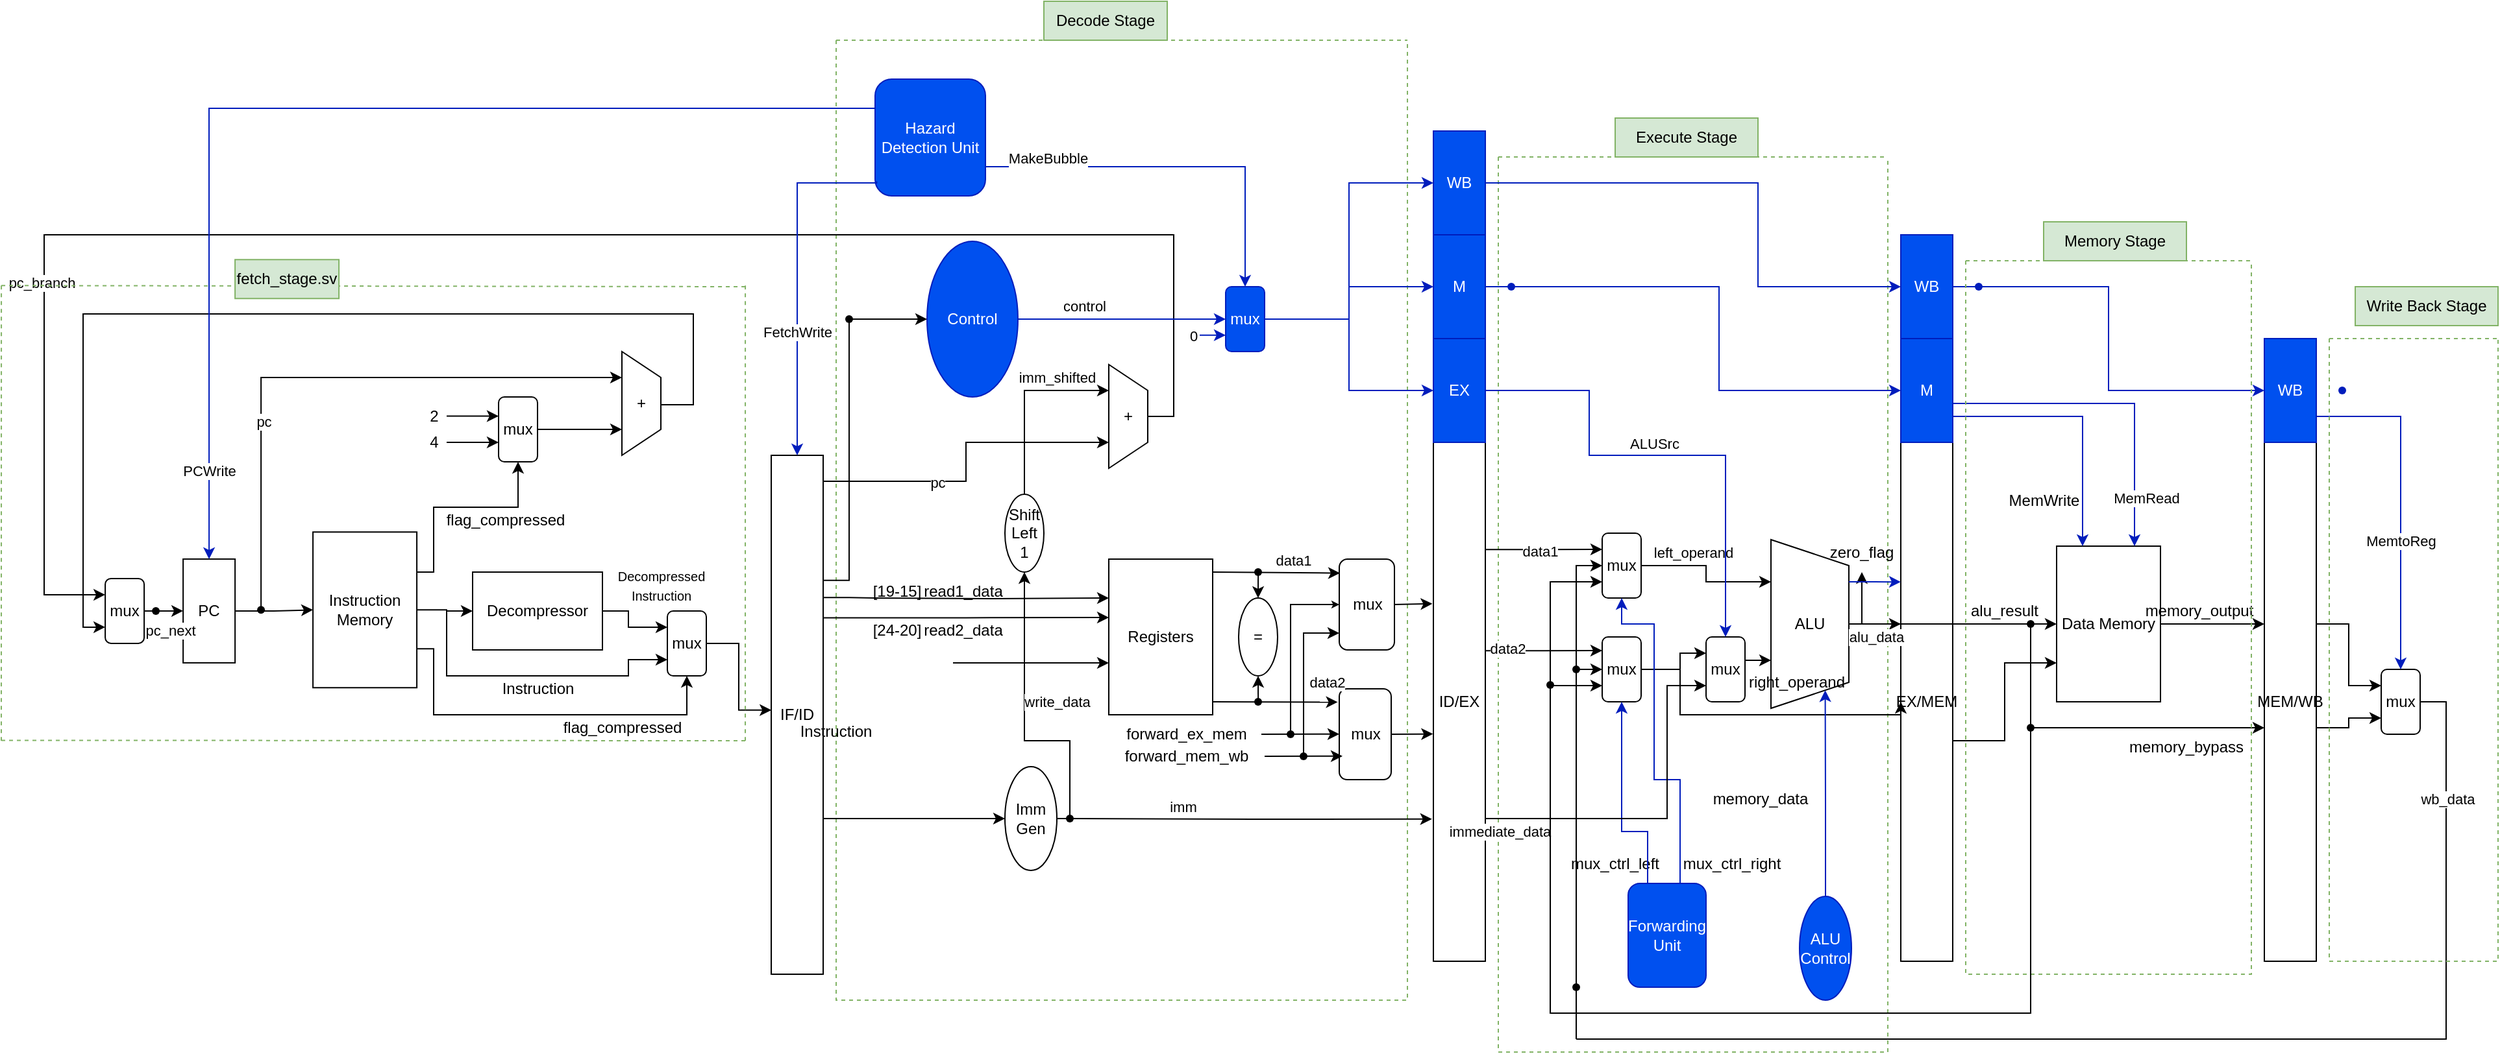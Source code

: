 <mxfile version="24.3.1" type="github">
  <diagram name="Page-1" id="IpCxHiP5fQjlRUhZVsv_">
    <mxGraphModel dx="2947" dy="678" grid="1" gridSize="10" guides="1" tooltips="1" connect="1" arrows="1" fold="1" page="1" pageScale="1" pageWidth="1700" pageHeight="1100" math="0" shadow="0">
      <root>
        <mxCell id="0" />
        <mxCell id="1" parent="0" />
        <mxCell id="2nhumJkl5wTfImcDvtph-43" value="" style="swimlane;startSize=0;dashed=1;fillColor=#d5e8d4;strokeColor=#82b366;" parent="1" vertex="1">
          <mxGeometry x="980" y="240" width="300" height="690" as="geometry" />
        </mxCell>
        <mxCell id="2nhumJkl5wTfImcDvtph-62" value="&lt;div&gt;memory_data&lt;/div&gt;" style="text;html=1;align=center;verticalAlign=middle;whiteSpace=wrap;rounded=0;" parent="2nhumJkl5wTfImcDvtph-43" vertex="1">
          <mxGeometry x="172" y="480" width="60" height="30" as="geometry" />
        </mxCell>
        <mxCell id="7AGCUOTx4ptlF9nV3zEV-152" value="Forwarding Unit&lt;br&gt;" style="rounded=1;whiteSpace=wrap;html=1;fillColor=#0050ef;fontColor=#ffffff;strokeColor=#001DBC;" parent="2nhumJkl5wTfImcDvtph-43" vertex="1">
          <mxGeometry x="100" y="560" width="60" height="80" as="geometry" />
        </mxCell>
        <mxCell id="WGRCAQS2CZB4Ie9VM8L0-38" value="ALU Control" style="ellipse;whiteSpace=wrap;html=1;fillColor=#0050ef;fontColor=#ffffff;strokeColor=#001DBC;" parent="2nhumJkl5wTfImcDvtph-43" vertex="1">
          <mxGeometry x="232" y="570" width="40" height="80" as="geometry" />
        </mxCell>
        <mxCell id="7AGCUOTx4ptlF9nV3zEV-26" value="mux&lt;br&gt;" style="rounded=1;whiteSpace=wrap;html=1;" parent="2nhumJkl5wTfImcDvtph-43" vertex="1">
          <mxGeometry x="160" y="370" width="30" height="50" as="geometry" />
        </mxCell>
        <mxCell id="2nhumJkl5wTfImcDvtph-3" value="mux_ctrl_left" style="text;html=1;align=center;verticalAlign=middle;whiteSpace=wrap;rounded=0;" parent="2nhumJkl5wTfImcDvtph-43" vertex="1">
          <mxGeometry x="60" y="530" width="60" height="30" as="geometry" />
        </mxCell>
        <mxCell id="2nhumJkl5wTfImcDvtph-4" value="mux_ctrl_right" style="text;html=1;align=center;verticalAlign=middle;whiteSpace=wrap;rounded=0;" parent="2nhumJkl5wTfImcDvtph-43" vertex="1">
          <mxGeometry x="150" y="530" width="60" height="30" as="geometry" />
        </mxCell>
        <mxCell id="KFCvP4lCxzIlAEKNkX3P-14" value="" style="shape=waypoint;sketch=0;fillStyle=solid;size=6;pointerEvents=1;points=[];fillColor=none;resizable=0;rotatable=0;perimeter=centerPerimeter;snapToPoint=1;" vertex="1" parent="2nhumJkl5wTfImcDvtph-43">
          <mxGeometry x="50" y="630" width="20" height="20" as="geometry" />
        </mxCell>
        <mxCell id="2nhumJkl5wTfImcDvtph-38" value="" style="swimlane;startSize=0;dashed=1;fillColor=#d5e8d4;strokeColor=#82b366;swimlaneLine=1;" parent="1" vertex="1">
          <mxGeometry x="470" y="150" width="440" height="740" as="geometry" />
        </mxCell>
        <mxCell id="BDfC4eA5wMOMeH6UXcKp-3" value="mux&lt;br&gt;" style="rounded=1;whiteSpace=wrap;html=1;" parent="2nhumJkl5wTfImcDvtph-38" vertex="1">
          <mxGeometry x="387.5" y="400" width="42.5" height="70" as="geometry" />
        </mxCell>
        <mxCell id="BDfC4eA5wMOMeH6UXcKp-4" value="mux&lt;br&gt;" style="rounded=1;whiteSpace=wrap;html=1;" parent="2nhumJkl5wTfImcDvtph-38" vertex="1">
          <mxGeometry x="387.5" y="500" width="40" height="70" as="geometry" />
        </mxCell>
        <mxCell id="BDfC4eA5wMOMeH6UXcKp-9" value="" style="endArrow=classic;html=1;rounded=0;entryX=0;entryY=0.5;entryDx=0;entryDy=0;" parent="2nhumJkl5wTfImcDvtph-38" edge="1">
          <mxGeometry width="50" height="50" relative="1" as="geometry">
            <mxPoint x="360" y="552" as="sourcePoint" />
            <mxPoint x="387.5" y="457" as="targetPoint" />
            <Array as="points">
              <mxPoint x="360" y="457" />
            </Array>
          </mxGeometry>
        </mxCell>
        <mxCell id="BDfC4eA5wMOMeH6UXcKp-10" value="" style="endArrow=classic;html=1;rounded=0;entryX=0;entryY=0.5;entryDx=0;entryDy=0;" parent="2nhumJkl5wTfImcDvtph-38" edge="1">
          <mxGeometry width="50" height="50" relative="1" as="geometry">
            <mxPoint x="327.5" y="534.98" as="sourcePoint" />
            <mxPoint x="387.5" y="534.88" as="targetPoint" />
          </mxGeometry>
        </mxCell>
        <mxCell id="BDfC4eA5wMOMeH6UXcKp-11" value="" style="endArrow=classic;html=1;rounded=0;entryX=0;entryY=0.5;entryDx=0;entryDy=0;" parent="2nhumJkl5wTfImcDvtph-38" edge="1">
          <mxGeometry width="50" height="50" relative="1" as="geometry">
            <mxPoint x="330" y="552" as="sourcePoint" />
            <mxPoint x="390" y="551.9" as="targetPoint" />
          </mxGeometry>
        </mxCell>
        <mxCell id="BDfC4eA5wMOMeH6UXcKp-14" value="forward_ex_mem" style="text;html=1;align=center;verticalAlign=middle;whiteSpace=wrap;rounded=0;" parent="2nhumJkl5wTfImcDvtph-38" vertex="1">
          <mxGeometry x="240" y="520" width="60" height="30" as="geometry" />
        </mxCell>
        <mxCell id="BDfC4eA5wMOMeH6UXcKp-15" value="forward_mem_wb" style="text;html=1;align=center;verticalAlign=middle;whiteSpace=wrap;rounded=0;" parent="2nhumJkl5wTfImcDvtph-38" vertex="1">
          <mxGeometry x="240" y="537" width="60" height="30" as="geometry" />
        </mxCell>
        <mxCell id="KFCvP4lCxzIlAEKNkX3P-3" value="" style="shape=waypoint;sketch=0;fillStyle=solid;size=6;pointerEvents=1;points=[];fillColor=none;resizable=0;rotatable=0;perimeter=centerPerimeter;snapToPoint=1;" vertex="1" parent="2nhumJkl5wTfImcDvtph-38">
          <mxGeometry x="350" y="542" width="20" height="20" as="geometry" />
        </mxCell>
        <mxCell id="iRF73-ydp--cM6KkQBau-15" value="[19-15]" style="text;html=1;align=center;verticalAlign=middle;whiteSpace=wrap;rounded=0;" parent="2nhumJkl5wTfImcDvtph-38" vertex="1">
          <mxGeometry x="17" y="410" width="60" height="30" as="geometry" />
        </mxCell>
        <mxCell id="iRF73-ydp--cM6KkQBau-18" value="[24-20]" style="text;html=1;align=center;verticalAlign=middle;whiteSpace=wrap;rounded=0;" parent="2nhumJkl5wTfImcDvtph-38" vertex="1">
          <mxGeometry x="17" y="440" width="60" height="30" as="geometry" />
        </mxCell>
        <mxCell id="iRF73-ydp--cM6KkQBau-14" value="read2_data" style="text;html=1;align=center;verticalAlign=middle;whiteSpace=wrap;rounded=0;" parent="2nhumJkl5wTfImcDvtph-38" vertex="1">
          <mxGeometry x="68" y="440" width="60" height="30" as="geometry" />
        </mxCell>
        <mxCell id="iRF73-ydp--cM6KkQBau-13" value="read1_data" style="text;html=1;align=center;verticalAlign=middle;whiteSpace=wrap;rounded=0;" parent="2nhumJkl5wTfImcDvtph-38" vertex="1">
          <mxGeometry x="68" y="410" width="60" height="30" as="geometry" />
        </mxCell>
        <mxCell id="7AGCUOTx4ptlF9nV3zEV-153" value="Hazard Detection Unit&lt;br&gt;" style="rounded=1;whiteSpace=wrap;html=1;fillColor=#0050ef;fontColor=#ffffff;strokeColor=#001DBC;" parent="2nhumJkl5wTfImcDvtph-38" vertex="1">
          <mxGeometry x="30" y="30" width="85" height="90" as="geometry" />
        </mxCell>
        <mxCell id="7AGCUOTx4ptlF9nV3zEV-120" value="" style="edgeStyle=orthogonalEdgeStyle;rounded=0;orthogonalLoop=1;jettySize=auto;html=1;exitX=0.997;exitY=0.274;exitDx=0;exitDy=0;entryDx=0;entryDy=0;endArrow=none;endFill=0;exitPerimeter=0;" parent="2nhumJkl5wTfImcDvtph-38" edge="1" source="7AGCUOTx4ptlF9nV3zEV-8">
          <mxGeometry relative="1" as="geometry">
            <mxPoint x="30" y="430" as="targetPoint" />
            <mxPoint x="10" y="430" as="sourcePoint" />
          </mxGeometry>
        </mxCell>
        <mxCell id="1hy8bIU-TZn22G8GkrLQ-6" style="edgeStyle=orthogonalEdgeStyle;rounded=0;orthogonalLoop=1;jettySize=auto;html=1;entryX=0;entryY=0.75;entryDx=0;entryDy=0;exitX=1;exitY=0.5;exitDx=0;exitDy=0;" parent="1" source="7AGCUOTx4ptlF9nV3zEV-2" target="1hy8bIU-TZn22G8GkrLQ-3" edge="1">
          <mxGeometry relative="1" as="geometry">
            <mxPoint x="100" y="633" as="sourcePoint" />
            <Array as="points">
              <mxPoint x="170" y="589" />
              <mxPoint x="170" y="640" />
              <mxPoint x="310" y="640" />
              <mxPoint x="310" y="628" />
            </Array>
          </mxGeometry>
        </mxCell>
        <mxCell id="7AGCUOTx4ptlF9nV3zEV-2" value="Instruction Memory" style="rounded=0;whiteSpace=wrap;html=1;" parent="1" vertex="1">
          <mxGeometry x="67.04" y="529.13" width="80" height="120" as="geometry" />
        </mxCell>
        <mxCell id="7AGCUOTx4ptlF9nV3zEV-39" style="edgeStyle=orthogonalEdgeStyle;rounded=0;orthogonalLoop=1;jettySize=auto;html=1;exitX=1;exitY=0.5;exitDx=0;exitDy=0;entryX=0;entryY=0.5;entryDx=0;entryDy=0;" parent="1" source="7AGCUOTx4ptlF9nV3zEV-3" target="7AGCUOTx4ptlF9nV3zEV-2" edge="1">
          <mxGeometry relative="1" as="geometry" />
        </mxCell>
        <mxCell id="7AGCUOTx4ptlF9nV3zEV-40" style="edgeStyle=orthogonalEdgeStyle;rounded=0;orthogonalLoop=1;jettySize=auto;html=1;exitX=1;exitY=0.5;exitDx=0;exitDy=0;entryX=0.25;entryY=1;entryDx=0;entryDy=0;" parent="1" source="7AGCUOTx4ptlF9nV3zEV-3" target="7AGCUOTx4ptlF9nV3zEV-7" edge="1">
          <mxGeometry relative="1" as="geometry">
            <Array as="points">
              <mxPoint x="27.04" y="589.13" />
              <mxPoint x="27.04" y="409.13" />
            </Array>
          </mxGeometry>
        </mxCell>
        <mxCell id="r3CQyimWaxTI8VOWc62i-3" value="pc&lt;br&gt;" style="edgeLabel;html=1;align=center;verticalAlign=middle;resizable=0;points=[];" parent="7AGCUOTx4ptlF9nV3zEV-40" vertex="1" connectable="0">
          <mxGeometry x="-0.305" y="-2" relative="1" as="geometry">
            <mxPoint as="offset" />
          </mxGeometry>
        </mxCell>
        <mxCell id="7AGCUOTx4ptlF9nV3zEV-3" value="PC&lt;br&gt;" style="rounded=0;whiteSpace=wrap;html=1;" parent="1" vertex="1">
          <mxGeometry x="-32.96" y="549.96" width="40" height="80" as="geometry" />
        </mxCell>
        <mxCell id="7AGCUOTx4ptlF9nV3zEV-38" style="edgeStyle=orthogonalEdgeStyle;rounded=0;orthogonalLoop=1;jettySize=auto;html=1;exitX=1;exitY=0.5;exitDx=0;exitDy=0;entryX=0;entryY=0.5;entryDx=0;entryDy=0;" parent="1" source="7AGCUOTx4ptlF9nV3zEV-5" target="7AGCUOTx4ptlF9nV3zEV-3" edge="1">
          <mxGeometry relative="1" as="geometry" />
        </mxCell>
        <mxCell id="r3CQyimWaxTI8VOWc62i-4" value="pc_next" style="edgeLabel;html=1;align=center;verticalAlign=middle;resizable=0;points=[];" parent="7AGCUOTx4ptlF9nV3zEV-38" vertex="1" connectable="0">
          <mxGeometry x="-0.198" y="-1" relative="1" as="geometry">
            <mxPoint x="8" y="14" as="offset" />
          </mxGeometry>
        </mxCell>
        <mxCell id="7AGCUOTx4ptlF9nV3zEV-5" value="mux&lt;br&gt;" style="rounded=1;whiteSpace=wrap;html=1;" parent="1" vertex="1">
          <mxGeometry x="-92.96" y="564.96" width="30" height="50" as="geometry" />
        </mxCell>
        <mxCell id="7AGCUOTx4ptlF9nV3zEV-48" style="edgeStyle=orthogonalEdgeStyle;rounded=0;orthogonalLoop=1;jettySize=auto;html=1;exitX=0.5;exitY=0;exitDx=0;exitDy=0;entryX=0;entryY=0.75;entryDx=0;entryDy=0;" parent="1" source="7AGCUOTx4ptlF9nV3zEV-7" target="7AGCUOTx4ptlF9nV3zEV-5" edge="1">
          <mxGeometry relative="1" as="geometry">
            <Array as="points">
              <mxPoint x="360" y="431" />
              <mxPoint x="360" y="361" />
              <mxPoint x="-110" y="361" />
              <mxPoint x="-110" y="602" />
            </Array>
            <mxPoint x="112.04" y="431.13" as="sourcePoint" />
            <mxPoint x="-117.96" y="603.63" as="targetPoint" />
          </mxGeometry>
        </mxCell>
        <mxCell id="7AGCUOTx4ptlF9nV3zEV-7" value="+&lt;br&gt;" style="shape=trapezoid;perimeter=trapezoidPerimeter;whiteSpace=wrap;html=1;fixedSize=1;direction=south;" parent="1" vertex="1">
          <mxGeometry x="305" y="390" width="30" height="80" as="geometry" />
        </mxCell>
        <mxCell id="7AGCUOTx4ptlF9nV3zEV-8" value="IF/ID&lt;br&gt;" style="rounded=0;whiteSpace=wrap;html=1;overflow=visible;" parent="1" vertex="1">
          <mxGeometry x="420" y="470" width="40" height="400" as="geometry" />
        </mxCell>
        <mxCell id="7AGCUOTx4ptlF9nV3zEV-9" value="ID/EX" style="rounded=0;whiteSpace=wrap;html=1;overflow=visible;" parent="1" vertex="1">
          <mxGeometry x="930" y="460" width="40" height="400" as="geometry" />
        </mxCell>
        <mxCell id="7AGCUOTx4ptlF9nV3zEV-10" value="EX/MEM&lt;br&gt;" style="rounded=0;whiteSpace=wrap;html=1;overflow=visible;" parent="1" vertex="1">
          <mxGeometry x="1290" y="460" width="40" height="400" as="geometry" />
        </mxCell>
        <mxCell id="7AGCUOTx4ptlF9nV3zEV-11" value="MEM/WB&lt;br&gt;" style="rounded=0;whiteSpace=wrap;html=1;overflow=visible;" parent="1" vertex="1">
          <mxGeometry x="1570" y="460" width="40" height="400" as="geometry" />
        </mxCell>
        <mxCell id="7AGCUOTx4ptlF9nV3zEV-109" style="edgeStyle=orthogonalEdgeStyle;rounded=0;orthogonalLoop=1;jettySize=auto;html=1;exitDx=0;exitDy=0;entryX=0;entryY=0.25;entryDx=0;entryDy=0;" parent="1" target="7AGCUOTx4ptlF9nV3zEV-12" edge="1">
          <mxGeometry relative="1" as="geometry">
            <mxPoint x="500" y="580" as="sourcePoint" />
          </mxGeometry>
        </mxCell>
        <mxCell id="7AGCUOTx4ptlF9nV3zEV-12" value="Registers&lt;br&gt;" style="rounded=0;whiteSpace=wrap;html=1;" parent="1" vertex="1">
          <mxGeometry x="680" y="550" width="80" height="120" as="geometry" />
        </mxCell>
        <mxCell id="7AGCUOTx4ptlF9nV3zEV-50" style="edgeStyle=orthogonalEdgeStyle;rounded=0;orthogonalLoop=1;jettySize=auto;html=1;exitX=1;exitY=0.05;exitDx=0;exitDy=0;entryX=0.75;entryY=1;entryDx=0;entryDy=0;exitPerimeter=0;" parent="1" source="7AGCUOTx4ptlF9nV3zEV-8" target="7AGCUOTx4ptlF9nV3zEV-14" edge="1">
          <mxGeometry relative="1" as="geometry">
            <mxPoint x="470" y="470.0" as="sourcePoint" />
          </mxGeometry>
        </mxCell>
        <mxCell id="iRF73-ydp--cM6KkQBau-7" value="pc" style="edgeLabel;html=1;align=center;verticalAlign=middle;resizable=0;points=[];" parent="7AGCUOTx4ptlF9nV3zEV-50" vertex="1" connectable="0">
          <mxGeometry x="-0.298" y="-1" relative="1" as="geometry">
            <mxPoint as="offset" />
          </mxGeometry>
        </mxCell>
        <mxCell id="7AGCUOTx4ptlF9nV3zEV-58" style="edgeStyle=orthogonalEdgeStyle;rounded=0;orthogonalLoop=1;jettySize=auto;html=1;exitX=0.5;exitY=0;exitDx=0;exitDy=0;entryX=0;entryY=0.25;entryDx=0;entryDy=0;" parent="1" source="7AGCUOTx4ptlF9nV3zEV-14" target="7AGCUOTx4ptlF9nV3zEV-5" edge="1">
          <mxGeometry relative="1" as="geometry">
            <Array as="points">
              <mxPoint x="730" y="440" />
              <mxPoint x="730" y="300" />
              <mxPoint x="-140" y="300" />
              <mxPoint x="-140" y="578" />
            </Array>
          </mxGeometry>
        </mxCell>
        <mxCell id="r3CQyimWaxTI8VOWc62i-2" value="pc_branch" style="edgeLabel;html=1;align=center;verticalAlign=middle;resizable=0;points=[];" parent="7AGCUOTx4ptlF9nV3zEV-58" vertex="1" connectable="0">
          <mxGeometry x="0.575" y="-2" relative="1" as="geometry">
            <mxPoint as="offset" />
          </mxGeometry>
        </mxCell>
        <mxCell id="7AGCUOTx4ptlF9nV3zEV-14" value="+&lt;br&gt;" style="shape=trapezoid;perimeter=trapezoidPerimeter;whiteSpace=wrap;html=1;fixedSize=1;direction=south;" parent="1" vertex="1">
          <mxGeometry x="680" y="400" width="30" height="80" as="geometry" />
        </mxCell>
        <mxCell id="7AGCUOTx4ptlF9nV3zEV-112" style="edgeStyle=orthogonalEdgeStyle;rounded=0;orthogonalLoop=1;jettySize=auto;html=1;exitDx=0;exitDy=0;entryX=0;entryY=0.5;entryDx=0;entryDy=0;" parent="1" target="7AGCUOTx4ptlF9nV3zEV-16" edge="1">
          <mxGeometry relative="1" as="geometry">
            <mxPoint x="460" y="750" as="sourcePoint" />
            <Array as="points">
              <mxPoint x="540" y="750" />
              <mxPoint x="540" y="750" />
            </Array>
          </mxGeometry>
        </mxCell>
        <mxCell id="7AGCUOTx4ptlF9nV3zEV-16" value="Imm Gen" style="ellipse;whiteSpace=wrap;html=1;" parent="1" vertex="1">
          <mxGeometry x="600" y="710" width="40" height="80" as="geometry" />
        </mxCell>
        <mxCell id="7AGCUOTx4ptlF9nV3zEV-51" style="edgeStyle=orthogonalEdgeStyle;rounded=0;orthogonalLoop=1;jettySize=auto;html=1;exitX=0.5;exitY=0;exitDx=0;exitDy=0;entryX=0.25;entryY=1;entryDx=0;entryDy=0;" parent="1" source="7AGCUOTx4ptlF9nV3zEV-17" target="7AGCUOTx4ptlF9nV3zEV-14" edge="1">
          <mxGeometry relative="1" as="geometry" />
        </mxCell>
        <mxCell id="iRF73-ydp--cM6KkQBau-10" value="&lt;div&gt;imm_shifted&lt;/div&gt;" style="edgeLabel;html=1;align=center;verticalAlign=middle;resizable=0;points=[];" parent="7AGCUOTx4ptlF9nV3zEV-51" vertex="1" connectable="0">
          <mxGeometry x="0.482" y="-1" relative="1" as="geometry">
            <mxPoint x="-3" y="-11" as="offset" />
          </mxGeometry>
        </mxCell>
        <mxCell id="7AGCUOTx4ptlF9nV3zEV-53" style="edgeStyle=orthogonalEdgeStyle;rounded=0;orthogonalLoop=1;jettySize=auto;html=1;exitX=0.5;exitY=1;exitDx=0;exitDy=0;entryX=0.5;entryY=1;entryDx=0;entryDy=0;" parent="1" target="7AGCUOTx4ptlF9nV3zEV-17" edge="1">
          <mxGeometry relative="1" as="geometry">
            <mxPoint x="650" y="750" as="sourcePoint" />
            <Array as="points">
              <mxPoint x="650" y="690" />
              <mxPoint x="615" y="690" />
            </Array>
          </mxGeometry>
        </mxCell>
        <mxCell id="7AGCUOTx4ptlF9nV3zEV-17" value="Shift Left 1" style="ellipse;whiteSpace=wrap;html=1;" parent="1" vertex="1">
          <mxGeometry x="600" y="500" width="30" height="60" as="geometry" />
        </mxCell>
        <mxCell id="7AGCUOTx4ptlF9nV3zEV-56" style="edgeStyle=orthogonalEdgeStyle;rounded=0;orthogonalLoop=1;jettySize=auto;html=1;exitX=0.5;exitY=0;exitDx=0;exitDy=0;entryX=0.5;entryY=0;entryDx=0;entryDy=0;" parent="1" target="7AGCUOTx4ptlF9nV3zEV-18" edge="1">
          <mxGeometry relative="1" as="geometry">
            <mxPoint x="795.068" y="560" as="sourcePoint" />
          </mxGeometry>
        </mxCell>
        <mxCell id="7AGCUOTx4ptlF9nV3zEV-57" style="edgeStyle=orthogonalEdgeStyle;rounded=0;orthogonalLoop=1;jettySize=auto;html=1;exitX=0.5;exitY=1;exitDx=0;exitDy=0;entryX=0.5;entryY=1;entryDx=0;entryDy=0;" parent="1" target="7AGCUOTx4ptlF9nV3zEV-18" edge="1">
          <mxGeometry relative="1" as="geometry">
            <mxPoint x="795.068" y="660" as="sourcePoint" />
          </mxGeometry>
        </mxCell>
        <mxCell id="7AGCUOTx4ptlF9nV3zEV-18" value="=" style="ellipse;whiteSpace=wrap;html=1;" parent="1" vertex="1">
          <mxGeometry x="780" y="580" width="30" height="60" as="geometry" />
        </mxCell>
        <mxCell id="WGRCAQS2CZB4Ie9VM8L0-8" style="edgeStyle=orthogonalEdgeStyle;rounded=0;orthogonalLoop=1;jettySize=auto;html=1;exitX=0;exitY=0.75;exitDx=0;exitDy=0;entryX=0;entryY=0.75;entryDx=0;entryDy=0;fillColor=#0050ef;strokeColor=#001DBC;" parent="1" target="7AGCUOTx4ptlF9nV3zEV-19" edge="1">
          <mxGeometry relative="1" as="geometry">
            <mxPoint x="750" y="377.364" as="sourcePoint" />
          </mxGeometry>
        </mxCell>
        <mxCell id="WGRCAQS2CZB4Ie9VM8L0-9" value="0&lt;br&gt;" style="edgeLabel;html=1;align=center;verticalAlign=middle;resizable=0;points=[];" parent="WGRCAQS2CZB4Ie9VM8L0-8" vertex="1" connectable="0">
          <mxGeometry x="-0.7" y="-1" relative="1" as="geometry">
            <mxPoint x="-8" y="-1" as="offset" />
          </mxGeometry>
        </mxCell>
        <mxCell id="WGRCAQS2CZB4Ie9VM8L0-11" style="edgeStyle=orthogonalEdgeStyle;rounded=0;orthogonalLoop=1;jettySize=auto;html=1;exitX=1;exitY=0.5;exitDx=0;exitDy=0;entryX=0;entryY=0.5;entryDx=0;entryDy=0;fillColor=#0050ef;strokeColor=#001DBC;" parent="1" source="7AGCUOTx4ptlF9nV3zEV-19" target="7AGCUOTx4ptlF9nV3zEV-32" edge="1">
          <mxGeometry relative="1" as="geometry" />
        </mxCell>
        <mxCell id="WGRCAQS2CZB4Ie9VM8L0-12" style="edgeStyle=orthogonalEdgeStyle;rounded=0;orthogonalLoop=1;jettySize=auto;html=1;exitX=1;exitY=0.5;exitDx=0;exitDy=0;entryX=0;entryY=0.5;entryDx=0;entryDy=0;fillColor=#0050ef;strokeColor=#001DBC;" parent="1" source="7AGCUOTx4ptlF9nV3zEV-19" target="7AGCUOTx4ptlF9nV3zEV-31" edge="1">
          <mxGeometry relative="1" as="geometry" />
        </mxCell>
        <mxCell id="WGRCAQS2CZB4Ie9VM8L0-13" style="edgeStyle=orthogonalEdgeStyle;rounded=0;orthogonalLoop=1;jettySize=auto;html=1;exitX=1;exitY=0.5;exitDx=0;exitDy=0;entryX=0;entryY=0.5;entryDx=0;entryDy=0;fillColor=#0050ef;strokeColor=#001DBC;" parent="1" source="7AGCUOTx4ptlF9nV3zEV-19" target="7AGCUOTx4ptlF9nV3zEV-30" edge="1">
          <mxGeometry relative="1" as="geometry" />
        </mxCell>
        <mxCell id="7AGCUOTx4ptlF9nV3zEV-19" value="mux&lt;br&gt;" style="rounded=1;whiteSpace=wrap;html=1;fillColor=#0050ef;fontColor=#ffffff;strokeColor=#001DBC;" parent="1" vertex="1">
          <mxGeometry x="770" y="340" width="30" height="50" as="geometry" />
        </mxCell>
        <mxCell id="7AGCUOTx4ptlF9nV3zEV-138" style="edgeStyle=orthogonalEdgeStyle;rounded=0;orthogonalLoop=1;jettySize=auto;html=1;exitX=0;exitY=0.25;exitDx=0;exitDy=0;entryX=0;entryY=0.25;entryDx=0;entryDy=0;" parent="1" target="7AGCUOTx4ptlF9nV3zEV-21" edge="1">
          <mxGeometry relative="1" as="geometry">
            <mxPoint x="970" y="542.594" as="sourcePoint" />
            <Array as="points">
              <mxPoint x="1015" y="543" />
            </Array>
          </mxGeometry>
        </mxCell>
        <mxCell id="sZSkLrOZnHPghDmqJCr5-6" value="data1" style="edgeLabel;html=1;align=center;verticalAlign=middle;resizable=0;points=[];" parent="7AGCUOTx4ptlF9nV3zEV-138" vertex="1" connectable="0">
          <mxGeometry x="-0.081" y="-1" relative="1" as="geometry">
            <mxPoint as="offset" />
          </mxGeometry>
        </mxCell>
        <mxCell id="7AGCUOTx4ptlF9nV3zEV-21" value="mux&lt;br&gt;" style="rounded=1;whiteSpace=wrap;html=1;" parent="1" vertex="1">
          <mxGeometry x="1060" y="530" width="30" height="50" as="geometry" />
        </mxCell>
        <mxCell id="7AGCUOTx4ptlF9nV3zEV-133" style="edgeStyle=orthogonalEdgeStyle;rounded=0;orthogonalLoop=1;jettySize=auto;html=1;exitX=1;exitY=0.5;exitDx=0;exitDy=0;entryX=0;entryY=0.25;entryDx=0;entryDy=0;" parent="1" source="7AGCUOTx4ptlF9nV3zEV-22" target="7AGCUOTx4ptlF9nV3zEV-26" edge="1">
          <mxGeometry relative="1" as="geometry">
            <Array as="points">
              <mxPoint x="1120" y="635" />
              <mxPoint x="1120" y="622" />
            </Array>
          </mxGeometry>
        </mxCell>
        <mxCell id="7AGCUOTx4ptlF9nV3zEV-139" style="edgeStyle=orthogonalEdgeStyle;rounded=0;orthogonalLoop=1;jettySize=auto;html=1;exitX=0;exitY=0.25;exitDx=0;exitDy=0;entryX=0;entryY=0.25;entryDx=0;entryDy=0;" parent="1" edge="1">
          <mxGeometry relative="1" as="geometry">
            <mxPoint x="1060" y="620.5" as="targetPoint" />
            <mxPoint x="970" y="620.594" as="sourcePoint" />
            <Array as="points">
              <mxPoint x="1015" y="620" />
              <mxPoint x="1015" y="620" />
            </Array>
          </mxGeometry>
        </mxCell>
        <mxCell id="sZSkLrOZnHPghDmqJCr5-7" value="data2" style="edgeLabel;html=1;align=center;verticalAlign=middle;resizable=0;points=[];" parent="7AGCUOTx4ptlF9nV3zEV-139" vertex="1" connectable="0">
          <mxGeometry x="-0.618" y="2" relative="1" as="geometry">
            <mxPoint as="offset" />
          </mxGeometry>
        </mxCell>
        <mxCell id="7AGCUOTx4ptlF9nV3zEV-183" style="edgeStyle=orthogonalEdgeStyle;rounded=0;orthogonalLoop=1;jettySize=auto;html=1;entryX=0;entryY=0.75;entryDx=0;entryDy=0;" parent="1" target="7AGCUOTx4ptlF9nV3zEV-22" edge="1">
          <mxGeometry relative="1" as="geometry">
            <mxPoint x="1020" y="650" as="sourcePoint" />
            <Array as="points">
              <mxPoint x="1020" y="647" />
            </Array>
          </mxGeometry>
        </mxCell>
        <mxCell id="7AGCUOTx4ptlF9nV3zEV-186" style="edgeStyle=orthogonalEdgeStyle;rounded=0;orthogonalLoop=1;jettySize=auto;html=1;exitX=0;exitY=0.5;exitDx=0;exitDy=0;entryX=0;entryY=0.5;entryDx=0;entryDy=0;" parent="1" target="7AGCUOTx4ptlF9nV3zEV-22" edge="1">
          <mxGeometry relative="1" as="geometry">
            <mxPoint x="1040" y="635" as="sourcePoint" />
          </mxGeometry>
        </mxCell>
        <mxCell id="2nhumJkl5wTfImcDvtph-59" style="edgeStyle=orthogonalEdgeStyle;rounded=0;orthogonalLoop=1;jettySize=auto;html=1;exitX=1;exitY=0.5;exitDx=0;exitDy=0;entryX=0;entryY=0.5;entryDx=0;entryDy=0;" parent="1" source="7AGCUOTx4ptlF9nV3zEV-22" target="7AGCUOTx4ptlF9nV3zEV-10" edge="1">
          <mxGeometry relative="1" as="geometry">
            <Array as="points">
              <mxPoint x="1120" y="635" />
              <mxPoint x="1120" y="670" />
              <mxPoint x="1290" y="670" />
            </Array>
          </mxGeometry>
        </mxCell>
        <mxCell id="7AGCUOTx4ptlF9nV3zEV-22" value="mux&lt;br&gt;" style="rounded=1;whiteSpace=wrap;html=1;" parent="1" vertex="1">
          <mxGeometry x="1060" y="610" width="30" height="50" as="geometry" />
        </mxCell>
        <mxCell id="7AGCUOTx4ptlF9nV3zEV-140" style="edgeStyle=orthogonalEdgeStyle;rounded=0;orthogonalLoop=1;jettySize=auto;html=1;exitX=1;exitY=0.5;exitDx=0;exitDy=0;entryX=0.25;entryY=1;entryDx=0;entryDy=0;" parent="1" source="7AGCUOTx4ptlF9nV3zEV-21" target="7AGCUOTx4ptlF9nV3zEV-23" edge="1">
          <mxGeometry relative="1" as="geometry" />
        </mxCell>
        <mxCell id="2nhumJkl5wTfImcDvtph-5" value="left_operand" style="edgeLabel;html=1;align=center;verticalAlign=middle;resizable=0;points=[];" parent="7AGCUOTx4ptlF9nV3zEV-140" vertex="1" connectable="0">
          <mxGeometry x="-0.52" y="-1" relative="1" as="geometry">
            <mxPoint x="13" y="-11" as="offset" />
          </mxGeometry>
        </mxCell>
        <mxCell id="7AGCUOTx4ptlF9nV3zEV-23" value="ALU&lt;br&gt;" style="shape=trapezoid;perimeter=trapezoidPerimeter;whiteSpace=wrap;html=1;fixedSize=1;direction=south;" parent="1" vertex="1">
          <mxGeometry x="1190" y="535" width="60" height="130" as="geometry" />
        </mxCell>
        <mxCell id="7AGCUOTx4ptlF9nV3zEV-24" value="Data Memory&lt;br&gt;" style="rounded=0;whiteSpace=wrap;html=1;" parent="1" vertex="1">
          <mxGeometry x="1410" y="540" width="80" height="120" as="geometry" />
        </mxCell>
        <mxCell id="7AGCUOTx4ptlF9nV3zEV-185" style="edgeStyle=orthogonalEdgeStyle;rounded=0;orthogonalLoop=1;jettySize=auto;html=1;entryX=0;entryY=0.5;entryDx=0;entryDy=0;" parent="1" target="7AGCUOTx4ptlF9nV3zEV-21" edge="1">
          <mxGeometry relative="1" as="geometry">
            <Array as="points">
              <mxPoint x="1040" y="555" />
            </Array>
            <mxPoint x="1040" y="920" as="sourcePoint" />
          </mxGeometry>
        </mxCell>
        <mxCell id="7AGCUOTx4ptlF9nV3zEV-25" value="mux&lt;br&gt;" style="rounded=1;whiteSpace=wrap;html=1;" parent="1" vertex="1">
          <mxGeometry x="1660" y="635" width="30" height="50" as="geometry" />
        </mxCell>
        <mxCell id="7AGCUOTx4ptlF9nV3zEV-141" style="edgeStyle=orthogonalEdgeStyle;rounded=0;orthogonalLoop=1;jettySize=auto;html=1;exitX=1;exitY=0.5;exitDx=0;exitDy=0;" parent="1" source="7AGCUOTx4ptlF9nV3zEV-26" edge="1">
          <mxGeometry relative="1" as="geometry">
            <mxPoint x="1190" y="628" as="targetPoint" />
            <Array as="points">
              <mxPoint x="1170" y="635" />
              <mxPoint x="1170" y="628" />
            </Array>
          </mxGeometry>
        </mxCell>
        <mxCell id="WGRCAQS2CZB4Ie9VM8L0-26" style="edgeStyle=orthogonalEdgeStyle;rounded=0;orthogonalLoop=1;jettySize=auto;html=1;exitX=1;exitY=0.5;exitDx=0;exitDy=0;fillColor=#0050ef;strokeColor=#001DBC;entryX=0.5;entryY=0;entryDx=0;entryDy=0;" parent="1" target="7AGCUOTx4ptlF9nV3zEV-26" edge="1" source="7AGCUOTx4ptlF9nV3zEV-30">
          <mxGeometry relative="1" as="geometry">
            <mxPoint x="1145" y="500" as="sourcePoint" />
            <Array as="points">
              <mxPoint x="1050" y="420" />
              <mxPoint x="1050" y="470" />
              <mxPoint x="1155" y="470" />
            </Array>
          </mxGeometry>
        </mxCell>
        <mxCell id="WGRCAQS2CZB4Ie9VM8L0-27" value="ALUSrc" style="edgeLabel;html=1;align=center;verticalAlign=middle;resizable=0;points=[];" parent="WGRCAQS2CZB4Ie9VM8L0-26" vertex="1" connectable="0">
          <mxGeometry x="-0.369" y="1" relative="1" as="geometry">
            <mxPoint x="49" y="2" as="offset" />
          </mxGeometry>
        </mxCell>
        <mxCell id="WGRCAQS2CZB4Ie9VM8L0-7" style="edgeStyle=orthogonalEdgeStyle;rounded=0;orthogonalLoop=1;jettySize=auto;html=1;exitX=1;exitY=0.5;exitDx=0;exitDy=0;entryX=0;entryY=0.5;entryDx=0;entryDy=0;fillColor=#0050ef;strokeColor=#001DBC;" parent="1" source="7AGCUOTx4ptlF9nV3zEV-28" target="7AGCUOTx4ptlF9nV3zEV-19" edge="1">
          <mxGeometry relative="1" as="geometry" />
        </mxCell>
        <mxCell id="iRF73-ydp--cM6KkQBau-24" value="control" style="edgeLabel;html=1;align=center;verticalAlign=middle;resizable=0;points=[];" parent="WGRCAQS2CZB4Ie9VM8L0-7" vertex="1" connectable="0">
          <mxGeometry x="-0.418" relative="1" as="geometry">
            <mxPoint x="4" y="-10" as="offset" />
          </mxGeometry>
        </mxCell>
        <mxCell id="7AGCUOTx4ptlF9nV3zEV-28" value="Control&lt;br&gt;" style="ellipse;whiteSpace=wrap;html=1;fillColor=#0050ef;fontColor=#ffffff;strokeColor=#001DBC;" parent="1" vertex="1">
          <mxGeometry x="540" y="305" width="70" height="120" as="geometry" />
        </mxCell>
        <mxCell id="7AGCUOTx4ptlF9nV3zEV-30" value="EX" style="rounded=0;whiteSpace=wrap;html=1;fillColor=#0050ef;fontColor=#ffffff;strokeColor=#001DBC;" parent="1" vertex="1">
          <mxGeometry x="930" y="380" width="40" height="80" as="geometry" />
        </mxCell>
        <mxCell id="WGRCAQS2CZB4Ie9VM8L0-15" style="edgeStyle=orthogonalEdgeStyle;rounded=0;orthogonalLoop=1;jettySize=auto;html=1;exitX=1;exitY=0.5;exitDx=0;exitDy=0;entryX=0;entryY=0.5;entryDx=0;entryDy=0;fillColor=#0050ef;strokeColor=#001DBC;" parent="1" source="7AGCUOTx4ptlF9nV3zEV-31" target="7AGCUOTx4ptlF9nV3zEV-33" edge="1">
          <mxGeometry relative="1" as="geometry">
            <Array as="points">
              <mxPoint x="1150" y="340" />
              <mxPoint x="1150" y="420" />
            </Array>
          </mxGeometry>
        </mxCell>
        <mxCell id="7AGCUOTx4ptlF9nV3zEV-31" value="M" style="rounded=0;whiteSpace=wrap;html=1;fillColor=#0050ef;fontColor=#ffffff;strokeColor=#001DBC;" parent="1" vertex="1">
          <mxGeometry x="930" y="300" width="40" height="80" as="geometry" />
        </mxCell>
        <mxCell id="WGRCAQS2CZB4Ie9VM8L0-17" style="edgeStyle=orthogonalEdgeStyle;rounded=0;orthogonalLoop=1;jettySize=auto;html=1;exitX=1;exitY=0.5;exitDx=0;exitDy=0;entryX=0;entryY=0.5;entryDx=0;entryDy=0;fillColor=#0050ef;strokeColor=#001DBC;" parent="1" source="7AGCUOTx4ptlF9nV3zEV-32" target="7AGCUOTx4ptlF9nV3zEV-34" edge="1">
          <mxGeometry relative="1" as="geometry">
            <Array as="points">
              <mxPoint x="1180" y="260" />
              <mxPoint x="1180" y="340" />
            </Array>
          </mxGeometry>
        </mxCell>
        <mxCell id="7AGCUOTx4ptlF9nV3zEV-32" value="WB&lt;br&gt;" style="rounded=0;whiteSpace=wrap;html=1;fillColor=#0050ef;fontColor=#ffffff;strokeColor=#001DBC;" parent="1" vertex="1">
          <mxGeometry x="930" y="220" width="40" height="80" as="geometry" />
        </mxCell>
        <mxCell id="WGRCAQS2CZB4Ie9VM8L0-43" style="edgeStyle=orthogonalEdgeStyle;rounded=0;orthogonalLoop=1;jettySize=auto;html=1;exitX=1;exitY=0.75;exitDx=0;exitDy=0;fillColor=#0050ef;strokeColor=#001DBC;" parent="1" source="7AGCUOTx4ptlF9nV3zEV-33" edge="1">
          <mxGeometry relative="1" as="geometry">
            <mxPoint x="1430" y="540" as="targetPoint" />
            <Array as="points">
              <mxPoint x="1430" y="440" />
              <mxPoint x="1430" y="540" />
            </Array>
          </mxGeometry>
        </mxCell>
        <mxCell id="WGRCAQS2CZB4Ie9VM8L0-45" style="edgeStyle=orthogonalEdgeStyle;rounded=0;orthogonalLoop=1;jettySize=auto;html=1;exitX=1;exitY=0.5;exitDx=0;exitDy=0;entryX=0.75;entryY=0;entryDx=0;entryDy=0;fillColor=#0050ef;strokeColor=#001DBC;" parent="1" source="7AGCUOTx4ptlF9nV3zEV-33" target="7AGCUOTx4ptlF9nV3zEV-24" edge="1">
          <mxGeometry relative="1" as="geometry">
            <Array as="points">
              <mxPoint x="1330" y="430" />
              <mxPoint x="1470" y="430" />
            </Array>
          </mxGeometry>
        </mxCell>
        <mxCell id="WGRCAQS2CZB4Ie9VM8L0-46" value="MemRead" style="edgeLabel;html=1;align=center;verticalAlign=middle;resizable=0;points=[];" parent="WGRCAQS2CZB4Ie9VM8L0-45" vertex="1" connectable="0">
          <mxGeometry x="0.77" y="-1" relative="1" as="geometry">
            <mxPoint x="10" y="-7" as="offset" />
          </mxGeometry>
        </mxCell>
        <mxCell id="7AGCUOTx4ptlF9nV3zEV-33" value="M" style="rounded=0;whiteSpace=wrap;html=1;fillColor=#0050ef;fontColor=#ffffff;strokeColor=#001DBC;" parent="1" vertex="1">
          <mxGeometry x="1290" y="380" width="40" height="80" as="geometry" />
        </mxCell>
        <mxCell id="WGRCAQS2CZB4Ie9VM8L0-20" style="edgeStyle=orthogonalEdgeStyle;rounded=0;orthogonalLoop=1;jettySize=auto;html=1;exitX=1;exitY=0.5;exitDx=0;exitDy=0;entryX=0;entryY=0.5;entryDx=0;entryDy=0;fillColor=#0050ef;strokeColor=#001DBC;" parent="1" source="7AGCUOTx4ptlF9nV3zEV-34" target="7AGCUOTx4ptlF9nV3zEV-35" edge="1">
          <mxGeometry relative="1" as="geometry" />
        </mxCell>
        <mxCell id="7AGCUOTx4ptlF9nV3zEV-34" value="WB&lt;br&gt;" style="rounded=0;whiteSpace=wrap;html=1;fillColor=#0050ef;fontColor=#ffffff;strokeColor=#001DBC;" parent="1" vertex="1">
          <mxGeometry x="1290" y="300" width="40" height="80" as="geometry" />
        </mxCell>
        <mxCell id="WGRCAQS2CZB4Ie9VM8L0-47" style="edgeStyle=orthogonalEdgeStyle;rounded=0;orthogonalLoop=1;jettySize=auto;html=1;exitX=1;exitY=0.75;exitDx=0;exitDy=0;entryX=0.5;entryY=0;entryDx=0;entryDy=0;fillColor=#0050ef;strokeColor=#001DBC;" parent="1" source="7AGCUOTx4ptlF9nV3zEV-35" target="7AGCUOTx4ptlF9nV3zEV-25" edge="1">
          <mxGeometry relative="1" as="geometry" />
        </mxCell>
        <mxCell id="WGRCAQS2CZB4Ie9VM8L0-48" value="MemtoReg&lt;br&gt;" style="edgeLabel;html=1;align=center;verticalAlign=middle;resizable=0;points=[];" parent="WGRCAQS2CZB4Ie9VM8L0-47" vertex="1" connectable="0">
          <mxGeometry x="0.051" y="-2" relative="1" as="geometry">
            <mxPoint x="2" y="24" as="offset" />
          </mxGeometry>
        </mxCell>
        <mxCell id="7AGCUOTx4ptlF9nV3zEV-35" value="WB&lt;br&gt;" style="rounded=0;whiteSpace=wrap;html=1;fillColor=#0050ef;fontColor=#ffffff;strokeColor=#001DBC;" parent="1" vertex="1">
          <mxGeometry x="1570" y="380" width="40" height="80" as="geometry" />
        </mxCell>
        <mxCell id="7AGCUOTx4ptlF9nV3zEV-52" style="edgeStyle=orthogonalEdgeStyle;rounded=0;orthogonalLoop=1;jettySize=auto;html=1;exitDx=0;exitDy=0;anchorPointDirection=1;snapToPoint=0;entryX=-0.028;entryY=0.726;entryDx=0;entryDy=0;entryPerimeter=0;" parent="1" target="7AGCUOTx4ptlF9nV3zEV-9" edge="1">
          <mxGeometry relative="1" as="geometry">
            <mxPoint x="650" y="750" as="sourcePoint" />
            <mxPoint x="840" y="750" as="targetPoint" />
          </mxGeometry>
        </mxCell>
        <mxCell id="iRF73-ydp--cM6KkQBau-6" value="&lt;div&gt;imm&lt;/div&gt;" style="edgeLabel;html=1;align=center;verticalAlign=middle;resizable=0;points=[];" parent="7AGCUOTx4ptlF9nV3zEV-52" vertex="1" connectable="0">
          <mxGeometry x="-0.398" y="-2" relative="1" as="geometry">
            <mxPoint x="3" y="-12" as="offset" />
          </mxGeometry>
        </mxCell>
        <mxCell id="7AGCUOTx4ptlF9nV3zEV-54" value="" style="endArrow=classic;html=1;rounded=0;exitX=1;exitY=0.917;exitDx=0;exitDy=0;exitPerimeter=0;entryX=-0.03;entryY=0.146;entryDx=0;entryDy=0;entryPerimeter=0;" parent="1" source="7AGCUOTx4ptlF9nV3zEV-12" edge="1" target="BDfC4eA5wMOMeH6UXcKp-4">
          <mxGeometry width="50" height="50" relative="1" as="geometry">
            <mxPoint x="780" y="670" as="sourcePoint" />
            <mxPoint x="840" y="660" as="targetPoint" />
          </mxGeometry>
        </mxCell>
        <mxCell id="iRF73-ydp--cM6KkQBau-9" value="&lt;div&gt;data2&lt;/div&gt;" style="edgeLabel;html=1;align=center;verticalAlign=middle;resizable=0;points=[];" parent="7AGCUOTx4ptlF9nV3zEV-54" vertex="1" connectable="0">
          <mxGeometry x="0.327" y="2" relative="1" as="geometry">
            <mxPoint x="24" y="-13" as="offset" />
          </mxGeometry>
        </mxCell>
        <mxCell id="7AGCUOTx4ptlF9nV3zEV-55" value="" style="endArrow=classic;html=1;rounded=0;exitX=1;exitY=0.917;exitDx=0;exitDy=0;exitPerimeter=0;entryX=0.012;entryY=0.154;entryDx=0;entryDy=0;entryPerimeter=0;" parent="1" edge="1" target="BDfC4eA5wMOMeH6UXcKp-3">
          <mxGeometry width="50" height="50" relative="1" as="geometry">
            <mxPoint x="760" y="560" as="sourcePoint" />
            <mxPoint x="840" y="560" as="targetPoint" />
          </mxGeometry>
        </mxCell>
        <mxCell id="iRF73-ydp--cM6KkQBau-8" value="&lt;div&gt;data1&lt;/div&gt;" style="edgeLabel;html=1;align=center;verticalAlign=middle;resizable=0;points=[];" parent="7AGCUOTx4ptlF9nV3zEV-55" vertex="1" connectable="0">
          <mxGeometry x="0.341" relative="1" as="geometry">
            <mxPoint x="-4" y="-10" as="offset" />
          </mxGeometry>
        </mxCell>
        <mxCell id="7AGCUOTx4ptlF9nV3zEV-110" style="edgeStyle=orthogonalEdgeStyle;rounded=0;orthogonalLoop=1;jettySize=auto;html=1;exitX=0.988;exitY=0.313;exitDx=0;exitDy=0;entryX=0;entryY=0.25;entryDx=0;entryDy=0;exitPerimeter=0;" parent="1" edge="1" source="7AGCUOTx4ptlF9nV3zEV-8">
          <mxGeometry relative="1" as="geometry">
            <mxPoint x="680" y="595" as="targetPoint" />
            <mxPoint x="480" y="595" as="sourcePoint" />
          </mxGeometry>
        </mxCell>
        <mxCell id="7AGCUOTx4ptlF9nV3zEV-126" value="" style="edgeStyle=orthogonalEdgeStyle;rounded=0;orthogonalLoop=1;jettySize=auto;html=1;exitX=1;exitY=0.5;exitDx=0;exitDy=0;anchorPointDirection=1;snapToPoint=0;endArrow=none;endFill=0;" parent="1" source="7AGCUOTx4ptlF9nV3zEV-16" edge="1">
          <mxGeometry relative="1" as="geometry">
            <mxPoint x="640" y="750" as="sourcePoint" />
            <mxPoint x="650" y="750" as="targetPoint" />
          </mxGeometry>
        </mxCell>
        <mxCell id="7AGCUOTx4ptlF9nV3zEV-127" value="" style="shape=waypoint;sketch=0;fillStyle=solid;size=6;pointerEvents=1;points=[];fillColor=none;resizable=0;rotatable=0;perimeter=centerPerimeter;snapToPoint=1;" parent="1" vertex="1">
          <mxGeometry x="640" y="740" width="20" height="20" as="geometry" />
        </mxCell>
        <mxCell id="7AGCUOTx4ptlF9nV3zEV-128" value="" style="shape=waypoint;sketch=0;fillStyle=solid;size=6;pointerEvents=1;points=[];fillColor=none;resizable=0;rotatable=0;perimeter=centerPerimeter;snapToPoint=1;" parent="1" vertex="1">
          <mxGeometry x="17.04" y="579.13" width="20" height="20" as="geometry" />
        </mxCell>
        <mxCell id="7AGCUOTx4ptlF9nV3zEV-129" value="" style="shape=waypoint;sketch=0;fillStyle=solid;size=6;pointerEvents=1;points=[];fillColor=none;resizable=0;rotatable=0;perimeter=centerPerimeter;snapToPoint=1;" parent="1" vertex="1">
          <mxGeometry x="785" y="650" width="20" height="20" as="geometry" />
        </mxCell>
        <mxCell id="7AGCUOTx4ptlF9nV3zEV-130" value="" style="shape=waypoint;sketch=0;fillStyle=solid;size=6;pointerEvents=1;points=[];fillColor=none;resizable=0;rotatable=0;perimeter=centerPerimeter;snapToPoint=1;" parent="1" vertex="1">
          <mxGeometry x="785" y="550" width="20" height="20" as="geometry" />
        </mxCell>
        <mxCell id="7AGCUOTx4ptlF9nV3zEV-135" value="" style="edgeStyle=orthogonalEdgeStyle;rounded=0;orthogonalLoop=1;jettySize=auto;html=1;exitX=1.002;exitY=0.241;exitDx=0;exitDy=0;entryDx=0;entryDy=0;endArrow=none;endFill=0;exitPerimeter=0;" parent="1" source="7AGCUOTx4ptlF9nV3zEV-8" target="7AGCUOTx4ptlF9nV3zEV-134" edge="1">
          <mxGeometry relative="1" as="geometry">
            <mxPoint x="460" y="670" as="sourcePoint" />
            <mxPoint x="517" y="190" as="targetPoint" />
            <Array as="points">
              <mxPoint x="480" y="566" />
            </Array>
          </mxGeometry>
        </mxCell>
        <mxCell id="7AGCUOTx4ptlF9nV3zEV-136" value="" style="edgeStyle=orthogonalEdgeStyle;rounded=0;orthogonalLoop=1;jettySize=auto;html=1;" parent="1" source="7AGCUOTx4ptlF9nV3zEV-134" target="7AGCUOTx4ptlF9nV3zEV-28" edge="1">
          <mxGeometry relative="1" as="geometry" />
        </mxCell>
        <mxCell id="7AGCUOTx4ptlF9nV3zEV-134" value="" style="shape=waypoint;sketch=0;fillStyle=solid;size=6;pointerEvents=1;points=[];fillColor=none;resizable=0;rotatable=0;perimeter=centerPerimeter;snapToPoint=1;" parent="1" vertex="1">
          <mxGeometry x="470" y="355" width="20" height="20" as="geometry" />
        </mxCell>
        <mxCell id="WGRCAQS2CZB4Ie9VM8L0-18" style="edgeStyle=orthogonalEdgeStyle;rounded=0;orthogonalLoop=1;jettySize=auto;html=1;exitX=0.25;exitY=0;exitDx=0;exitDy=0;entryX=0.5;entryY=1;entryDx=0;entryDy=0;fillColor=#0050ef;strokeColor=#001DBC;" parent="1" source="7AGCUOTx4ptlF9nV3zEV-152" target="7AGCUOTx4ptlF9nV3zEV-22" edge="1">
          <mxGeometry relative="1" as="geometry">
            <Array as="points">
              <mxPoint x="1095" y="760" />
              <mxPoint x="1075" y="760" />
            </Array>
          </mxGeometry>
        </mxCell>
        <mxCell id="WGRCAQS2CZB4Ie9VM8L0-19" style="edgeStyle=orthogonalEdgeStyle;rounded=0;orthogonalLoop=1;jettySize=auto;html=1;exitX=0.75;exitY=0;exitDx=0;exitDy=0;entryX=0.5;entryY=1;entryDx=0;entryDy=0;fillColor=#0050ef;strokeColor=#001DBC;" parent="1" source="7AGCUOTx4ptlF9nV3zEV-152" target="7AGCUOTx4ptlF9nV3zEV-21" edge="1">
          <mxGeometry relative="1" as="geometry">
            <Array as="points">
              <mxPoint x="1120" y="800" />
              <mxPoint x="1120" y="720" />
              <mxPoint x="1100" y="720" />
              <mxPoint x="1100" y="600" />
              <mxPoint x="1075" y="600" />
            </Array>
          </mxGeometry>
        </mxCell>
        <mxCell id="WGRCAQS2CZB4Ie9VM8L0-1" style="edgeStyle=orthogonalEdgeStyle;rounded=0;orthogonalLoop=1;jettySize=auto;html=1;exitX=0;exitY=0.25;exitDx=0;exitDy=0;entryX=0.5;entryY=0;entryDx=0;entryDy=0;fillColor=#0050ef;strokeColor=#001DBC;" parent="1" source="7AGCUOTx4ptlF9nV3zEV-153" target="7AGCUOTx4ptlF9nV3zEV-3" edge="1">
          <mxGeometry relative="1" as="geometry" />
        </mxCell>
        <mxCell id="r3CQyimWaxTI8VOWc62i-1" value="PCWrite" style="edgeLabel;html=1;align=center;verticalAlign=middle;resizable=0;points=[];" parent="WGRCAQS2CZB4Ie9VM8L0-1" vertex="1" connectable="0">
          <mxGeometry x="0.784" y="-4" relative="1" as="geometry">
            <mxPoint x="4" y="25" as="offset" />
          </mxGeometry>
        </mxCell>
        <mxCell id="WGRCAQS2CZB4Ie9VM8L0-5" style="edgeStyle=orthogonalEdgeStyle;rounded=0;orthogonalLoop=1;jettySize=auto;html=1;exitX=0.014;exitY=0.875;exitDx=0;exitDy=0;entryX=0.5;entryY=0;entryDx=0;entryDy=0;fillColor=#0050ef;strokeColor=#001DBC;exitPerimeter=0;" parent="1" source="7AGCUOTx4ptlF9nV3zEV-153" target="7AGCUOTx4ptlF9nV3zEV-8" edge="1">
          <mxGeometry relative="1" as="geometry">
            <Array as="points">
              <mxPoint x="501" y="260" />
              <mxPoint x="440" y="260" />
            </Array>
          </mxGeometry>
        </mxCell>
        <mxCell id="2nhumJkl5wTfImcDvtph-67" value="FetchWrite" style="edgeLabel;html=1;align=center;verticalAlign=middle;resizable=0;points=[];" parent="WGRCAQS2CZB4Ie9VM8L0-5" vertex="1" connectable="0">
          <mxGeometry x="0.298" relative="1" as="geometry">
            <mxPoint as="offset" />
          </mxGeometry>
        </mxCell>
        <mxCell id="WGRCAQS2CZB4Ie9VM8L0-10" style="edgeStyle=orthogonalEdgeStyle;rounded=0;orthogonalLoop=1;jettySize=auto;html=1;exitX=1;exitY=0.75;exitDx=0;exitDy=0;entryX=0.5;entryY=0;entryDx=0;entryDy=0;fillColor=#0050ef;strokeColor=#001DBC;" parent="1" source="7AGCUOTx4ptlF9nV3zEV-153" target="7AGCUOTx4ptlF9nV3zEV-19" edge="1">
          <mxGeometry relative="1" as="geometry" />
        </mxCell>
        <mxCell id="2nhumJkl5wTfImcDvtph-68" value="MakeBubble" style="edgeLabel;html=1;align=center;verticalAlign=middle;resizable=0;points=[];" parent="WGRCAQS2CZB4Ie9VM8L0-10" vertex="1" connectable="0">
          <mxGeometry x="-0.727" y="-1" relative="1" as="geometry">
            <mxPoint x="8" y="-8" as="offset" />
          </mxGeometry>
        </mxCell>
        <mxCell id="7AGCUOTx4ptlF9nV3zEV-158" style="edgeStyle=orthogonalEdgeStyle;rounded=0;orthogonalLoop=1;jettySize=auto;html=1;exitX=1;exitY=0.35;exitDx=0;exitDy=0;entryX=0;entryY=0.5;entryDx=0;entryDy=0;exitPerimeter=0;" parent="1" source="7AGCUOTx4ptlF9nV3zEV-10" target="7AGCUOTx4ptlF9nV3zEV-24" edge="1">
          <mxGeometry relative="1" as="geometry" />
        </mxCell>
        <mxCell id="7AGCUOTx4ptlF9nV3zEV-160" style="edgeStyle=orthogonalEdgeStyle;rounded=0;orthogonalLoop=1;jettySize=auto;html=1;exitX=0.5;exitY=0;exitDx=0;exitDy=0;entryX=0;entryY=0.35;entryDx=0;entryDy=0;entryPerimeter=0;" parent="1" source="7AGCUOTx4ptlF9nV3zEV-23" target="7AGCUOTx4ptlF9nV3zEV-10" edge="1">
          <mxGeometry relative="1" as="geometry" />
        </mxCell>
        <mxCell id="89ZvUE202JPkDvs2KMA7-1" value="&lt;div&gt;alu_data&lt;/div&gt;" style="edgeLabel;html=1;align=center;verticalAlign=middle;resizable=0;points=[];" parent="7AGCUOTx4ptlF9nV3zEV-160" connectable="0" vertex="1">
          <mxGeometry x="0.02" y="2" relative="1" as="geometry">
            <mxPoint y="12" as="offset" />
          </mxGeometry>
        </mxCell>
        <mxCell id="7AGCUOTx4ptlF9nV3zEV-161" style="edgeStyle=orthogonalEdgeStyle;rounded=0;orthogonalLoop=1;jettySize=auto;html=1;exitX=1;exitY=0.575;exitDx=0;exitDy=0;entryX=0;entryY=0.75;entryDx=0;entryDy=0;exitPerimeter=0;" parent="1" source="7AGCUOTx4ptlF9nV3zEV-10" target="7AGCUOTx4ptlF9nV3zEV-24" edge="1">
          <mxGeometry relative="1" as="geometry" />
        </mxCell>
        <mxCell id="7AGCUOTx4ptlF9nV3zEV-162" style="edgeStyle=orthogonalEdgeStyle;rounded=0;orthogonalLoop=1;jettySize=auto;html=1;exitX=1;exitY=0.7;exitDx=0;exitDy=0;entryX=0;entryY=0.75;entryDx=0;entryDy=0;exitPerimeter=0;" parent="1" source="7AGCUOTx4ptlF9nV3zEV-9" target="7AGCUOTx4ptlF9nV3zEV-26" edge="1">
          <mxGeometry relative="1" as="geometry">
            <Array as="points">
              <mxPoint x="970" y="750" />
              <mxPoint x="1110" y="750" />
              <mxPoint x="1110" y="648" />
            </Array>
          </mxGeometry>
        </mxCell>
        <mxCell id="sZSkLrOZnHPghDmqJCr5-8" value="immediate_data" style="edgeLabel;html=1;align=center;verticalAlign=middle;resizable=0;points=[];" parent="7AGCUOTx4ptlF9nV3zEV-162" vertex="1" connectable="0">
          <mxGeometry x="-0.782" y="-2" relative="1" as="geometry">
            <mxPoint x="-10" y="8" as="offset" />
          </mxGeometry>
        </mxCell>
        <mxCell id="7AGCUOTx4ptlF9nV3zEV-166" style="edgeStyle=orthogonalEdgeStyle;rounded=0;orthogonalLoop=1;jettySize=auto;html=1;exitX=1;exitY=0.5;exitDx=0;exitDy=0;entryX=0;entryY=0.35;entryDx=0;entryDy=0;entryPerimeter=0;" parent="1" source="7AGCUOTx4ptlF9nV3zEV-24" target="7AGCUOTx4ptlF9nV3zEV-11" edge="1">
          <mxGeometry relative="1" as="geometry" />
        </mxCell>
        <mxCell id="7AGCUOTx4ptlF9nV3zEV-167" value="" style="endArrow=none;html=1;rounded=0;" parent="1" edge="1">
          <mxGeometry width="50" height="50" relative="1" as="geometry">
            <mxPoint x="1390" y="680" as="sourcePoint" />
            <mxPoint x="1390" y="600" as="targetPoint" />
          </mxGeometry>
        </mxCell>
        <mxCell id="7AGCUOTx4ptlF9nV3zEV-168" value="" style="endArrow=classic;html=1;rounded=0;entryX=0;entryY=0.55;entryDx=0;entryDy=0;entryPerimeter=0;" parent="1" source="7AGCUOTx4ptlF9nV3zEV-180" target="7AGCUOTx4ptlF9nV3zEV-11" edge="1">
          <mxGeometry width="50" height="50" relative="1" as="geometry">
            <mxPoint x="1390" y="680" as="sourcePoint" />
            <mxPoint x="1420" y="680" as="targetPoint" />
          </mxGeometry>
        </mxCell>
        <mxCell id="DsYDhSo6NEuyJjisCCVG-1" value="" style="edgeStyle=orthogonalEdgeStyle;rounded=0;orthogonalLoop=1;jettySize=auto;html=1;" parent="1" source="7AGCUOTx4ptlF9nV3zEV-169" target="UQYHfkJtcrYxQFcCTSDP-1" edge="1">
          <mxGeometry relative="1" as="geometry" />
        </mxCell>
        <mxCell id="7AGCUOTx4ptlF9nV3zEV-169" value="" style="shape=waypoint;sketch=0;fillStyle=solid;size=6;pointerEvents=1;points=[];fillColor=none;resizable=0;rotatable=0;perimeter=centerPerimeter;snapToPoint=1;" parent="1" vertex="1">
          <mxGeometry x="1380" y="590" width="20" height="20" as="geometry" />
        </mxCell>
        <mxCell id="7AGCUOTx4ptlF9nV3zEV-179" value="" style="endArrow=classic;html=1;rounded=0;entryX=0;entryY=0.667;entryDx=0;entryDy=0;entryPerimeter=0;" parent="1" target="7AGCUOTx4ptlF9nV3zEV-12" edge="1">
          <mxGeometry width="50" height="50" relative="1" as="geometry">
            <mxPoint x="560" y="630" as="sourcePoint" />
            <mxPoint x="670" y="630" as="targetPoint" />
          </mxGeometry>
        </mxCell>
        <mxCell id="iRF73-ydp--cM6KkQBau-11" value="write_data" style="edgeLabel;html=1;align=center;verticalAlign=middle;resizable=0;points=[];" parent="7AGCUOTx4ptlF9nV3zEV-179" vertex="1" connectable="0">
          <mxGeometry x="0.374" y="-1" relative="1" as="geometry">
            <mxPoint x="-3" y="29" as="offset" />
          </mxGeometry>
        </mxCell>
        <mxCell id="7AGCUOTx4ptlF9nV3zEV-181" value="" style="endArrow=classic;html=1;rounded=0;entryDx=0;entryDy=0;entryPerimeter=0;" parent="1" target="7AGCUOTx4ptlF9nV3zEV-180" edge="1">
          <mxGeometry width="50" height="50" relative="1" as="geometry">
            <mxPoint x="1390" y="680" as="sourcePoint" />
            <mxPoint x="1570" y="680" as="targetPoint" />
          </mxGeometry>
        </mxCell>
        <mxCell id="7AGCUOTx4ptlF9nV3zEV-180" value="" style="shape=waypoint;sketch=0;fillStyle=solid;size=6;pointerEvents=1;points=[];fillColor=none;resizable=0;rotatable=0;perimeter=centerPerimeter;snapToPoint=1;" parent="1" vertex="1">
          <mxGeometry x="1380" y="670" width="20" height="20" as="geometry" />
        </mxCell>
        <mxCell id="7AGCUOTx4ptlF9nV3zEV-184" value="" style="shape=waypoint;sketch=0;fillStyle=solid;size=6;pointerEvents=1;points=[];fillColor=none;resizable=0;rotatable=0;perimeter=centerPerimeter;snapToPoint=1;" parent="1" vertex="1">
          <mxGeometry x="1010" y="637" width="20" height="20" as="geometry" />
        </mxCell>
        <mxCell id="7AGCUOTx4ptlF9nV3zEV-187" value="" style="shape=waypoint;sketch=0;fillStyle=solid;size=6;pointerEvents=1;points=[];fillColor=none;resizable=0;rotatable=0;perimeter=centerPerimeter;snapToPoint=1;" parent="1" vertex="1">
          <mxGeometry x="1030" y="625" width="20" height="20" as="geometry" />
        </mxCell>
        <mxCell id="7AGCUOTx4ptlF9nV3zEV-188" style="edgeStyle=orthogonalEdgeStyle;rounded=0;orthogonalLoop=1;jettySize=auto;html=1;exitX=1;exitY=0.55;exitDx=0;exitDy=0;entryX=0;entryY=0.75;entryDx=0;entryDy=0;exitPerimeter=0;" parent="1" source="7AGCUOTx4ptlF9nV3zEV-11" target="7AGCUOTx4ptlF9nV3zEV-25" edge="1">
          <mxGeometry relative="1" as="geometry" />
        </mxCell>
        <mxCell id="7AGCUOTx4ptlF9nV3zEV-189" style="edgeStyle=orthogonalEdgeStyle;rounded=0;orthogonalLoop=1;jettySize=auto;html=1;exitX=1;exitY=0.35;exitDx=0;exitDy=0;entryX=0;entryY=0.25;entryDx=0;entryDy=0;exitPerimeter=0;" parent="1" source="7AGCUOTx4ptlF9nV3zEV-11" target="7AGCUOTx4ptlF9nV3zEV-25" edge="1">
          <mxGeometry relative="1" as="geometry" />
        </mxCell>
        <mxCell id="7AGCUOTx4ptlF9nV3zEV-191" value="" style="edgeStyle=orthogonalEdgeStyle;rounded=0;orthogonalLoop=1;jettySize=auto;html=1;exitX=1;exitY=0.5;exitDx=0;exitDy=0;endArrow=none;endFill=0;" parent="1" source="7AGCUOTx4ptlF9nV3zEV-25" edge="1">
          <mxGeometry relative="1" as="geometry">
            <mxPoint x="1690" y="660" as="sourcePoint" />
            <mxPoint x="1040" y="920" as="targetPoint" />
            <Array as="points">
              <mxPoint x="1710" y="660" />
              <mxPoint x="1710" y="920" />
              <mxPoint x="1040" y="920" />
            </Array>
          </mxGeometry>
        </mxCell>
        <mxCell id="sZSkLrOZnHPghDmqJCr5-5" value="wb_data" style="edgeLabel;html=1;align=center;verticalAlign=middle;resizable=0;points=[];" parent="7AGCUOTx4ptlF9nV3zEV-191" vertex="1" connectable="0">
          <mxGeometry x="-0.8" y="1" relative="1" as="geometry">
            <mxPoint as="offset" />
          </mxGeometry>
        </mxCell>
        <mxCell id="WGRCAQS2CZB4Ie9VM8L0-16" value="" style="shape=waypoint;sketch=0;fillStyle=solid;size=6;pointerEvents=1;points=[];fillColor=#0050ef;resizable=0;rotatable=0;perimeter=centerPerimeter;snapToPoint=1;fontColor=#ffffff;strokeColor=#001DBC;" parent="1" vertex="1">
          <mxGeometry x="980" y="330" width="20" height="20" as="geometry" />
        </mxCell>
        <mxCell id="WGRCAQS2CZB4Ie9VM8L0-22" value="" style="shape=waypoint;sketch=0;fillStyle=solid;size=6;pointerEvents=1;points=[];fillColor=#0050ef;resizable=0;rotatable=0;perimeter=centerPerimeter;snapToPoint=1;fontColor=#ffffff;strokeColor=#001DBC;" parent="1" vertex="1">
          <mxGeometry x="1340" y="330" width="20" height="20" as="geometry" />
        </mxCell>
        <mxCell id="WGRCAQS2CZB4Ie9VM8L0-25" value="" style="shape=waypoint;sketch=0;fillStyle=solid;size=6;pointerEvents=1;points=[];fillColor=#0050ef;resizable=0;rotatable=0;perimeter=centerPerimeter;snapToPoint=1;fontColor=#ffffff;strokeColor=#001DBC;" parent="1" vertex="1">
          <mxGeometry x="1620" y="410" width="20" height="20" as="geometry" />
        </mxCell>
        <mxCell id="WGRCAQS2CZB4Ie9VM8L0-32" style="edgeStyle=orthogonalEdgeStyle;rounded=0;orthogonalLoop=1;jettySize=auto;html=1;exitX=0.25;exitY=0;exitDx=0;exitDy=0;entryX=0;entryY=0.269;entryDx=0;entryDy=0;entryPerimeter=0;fillColor=#0050ef;strokeColor=#001DBC;" parent="1" source="7AGCUOTx4ptlF9nV3zEV-23" target="7AGCUOTx4ptlF9nV3zEV-10" edge="1">
          <mxGeometry relative="1" as="geometry" />
        </mxCell>
        <mxCell id="WGRCAQS2CZB4Ie9VM8L0-39" style="edgeStyle=orthogonalEdgeStyle;rounded=0;orthogonalLoop=1;jettySize=auto;html=1;exitX=0.5;exitY=0;exitDx=0;exitDy=0;entryX=1;entryY=0.25;entryDx=0;entryDy=0;fillColor=#0050ef;strokeColor=#001DBC;" parent="1" source="WGRCAQS2CZB4Ie9VM8L0-38" target="7AGCUOTx4ptlF9nV3zEV-23" edge="1">
          <mxGeometry relative="1" as="geometry" />
        </mxCell>
        <mxCell id="r3CQyimWaxTI8VOWc62i-11" value="" style="endArrow=none;dashed=1;html=1;rounded=0;fillColor=#d5e8d4;strokeColor=#82b366;" parent="1" edge="1">
          <mxGeometry width="50" height="50" relative="1" as="geometry">
            <mxPoint x="-172.96" y="339.13" as="sourcePoint" />
            <mxPoint x="400" y="340" as="targetPoint" />
          </mxGeometry>
        </mxCell>
        <mxCell id="r3CQyimWaxTI8VOWc62i-15" value="" style="endArrow=none;dashed=1;html=1;rounded=0;fillColor=#d5e8d4;strokeColor=#82b366;" parent="1" edge="1">
          <mxGeometry width="50" height="50" relative="1" as="geometry">
            <mxPoint x="400" y="690" as="sourcePoint" />
            <mxPoint x="-172.96" y="689.71" as="targetPoint" />
          </mxGeometry>
        </mxCell>
        <mxCell id="r3CQyimWaxTI8VOWc62i-16" value="" style="endArrow=none;dashed=1;html=1;rounded=0;fillColor=#d5e8d4;strokeColor=#82b366;" parent="1" edge="1">
          <mxGeometry width="50" height="50" relative="1" as="geometry">
            <mxPoint x="-172.96" y="339.13" as="sourcePoint" />
            <mxPoint x="-173" y="690" as="targetPoint" />
          </mxGeometry>
        </mxCell>
        <mxCell id="r3CQyimWaxTI8VOWc62i-17" value="fetch_stage.sv" style="text;html=1;strokeColor=#82b366;fillColor=#d5e8d4;align=center;verticalAlign=middle;whiteSpace=wrap;rounded=0;" parent="1" vertex="1">
          <mxGeometry x="7.04" y="319.13" width="80" height="30" as="geometry" />
        </mxCell>
        <mxCell id="r3CQyimWaxTI8VOWc62i-18" value="" style="shape=waypoint;sketch=0;fillStyle=solid;size=6;pointerEvents=1;points=[];fillColor=none;resizable=0;rotatable=0;perimeter=centerPerimeter;snapToPoint=1;" parent="1" vertex="1">
          <mxGeometry x="-63.96" y="579.96" width="20" height="20" as="geometry" />
        </mxCell>
        <mxCell id="UQYHfkJtcrYxQFcCTSDP-1" value="zero_flag" style="text;html=1;strokeColor=none;fillColor=none;align=center;verticalAlign=middle;whiteSpace=wrap;rounded=0;" parent="1" vertex="1">
          <mxGeometry x="1230" y="530" width="60" height="30" as="geometry" />
        </mxCell>
        <mxCell id="iRF73-ydp--cM6KkQBau-5" value="&lt;div&gt;Instruction&lt;/div&gt;&lt;div&gt;&lt;br&gt;&lt;/div&gt;" style="text;html=1;align=center;verticalAlign=middle;whiteSpace=wrap;rounded=0;" parent="1" vertex="1">
          <mxGeometry x="440" y="675" width="60" height="30" as="geometry" />
        </mxCell>
        <mxCell id="2nhumJkl5wTfImcDvtph-6" value="right_operand" style="text;html=1;align=center;verticalAlign=middle;whiteSpace=wrap;rounded=0;" parent="1" vertex="1">
          <mxGeometry x="1180" y="629.96" width="60" height="30" as="geometry" />
        </mxCell>
        <mxCell id="2nhumJkl5wTfImcDvtph-8" value="alu_result" style="text;html=1;align=center;verticalAlign=middle;whiteSpace=wrap;rounded=0;movable=1;resizable=1;rotatable=1;deletable=1;editable=1;locked=0;connectable=1;" parent="1" vertex="1">
          <mxGeometry x="1340" y="575" width="60" height="30" as="geometry" />
        </mxCell>
        <mxCell id="2nhumJkl5wTfImcDvtph-11" value="memory_bypass" style="text;html=1;align=center;verticalAlign=middle;whiteSpace=wrap;rounded=0;" parent="1" vertex="1">
          <mxGeometry x="1480" y="680" width="60" height="30" as="geometry" />
        </mxCell>
        <mxCell id="2nhumJkl5wTfImcDvtph-12" value="memory_output" style="text;html=1;align=center;verticalAlign=middle;whiteSpace=wrap;rounded=0;" parent="1" vertex="1">
          <mxGeometry x="1490" y="575" width="60" height="30" as="geometry" />
        </mxCell>
        <mxCell id="2nhumJkl5wTfImcDvtph-39" value="Decode Stage" style="text;html=1;align=center;verticalAlign=middle;whiteSpace=wrap;rounded=0;fillColor=#d5e8d4;strokeColor=#82b366;" parent="1" vertex="1">
          <mxGeometry x="630" y="120" width="95" height="30" as="geometry" />
        </mxCell>
        <mxCell id="2nhumJkl5wTfImcDvtph-44" value="Execute Stage" style="text;html=1;align=center;verticalAlign=middle;whiteSpace=wrap;rounded=0;fillColor=#d5e8d4;strokeColor=#82b366;" parent="1" vertex="1">
          <mxGeometry x="1070" y="210" width="110" height="30" as="geometry" />
        </mxCell>
        <mxCell id="2nhumJkl5wTfImcDvtph-45" value="" style="swimlane;startSize=0;dashed=1;fillColor=#d5e8d4;strokeColor=#82b366;" parent="1" vertex="1">
          <mxGeometry x="1340" y="320" width="220" height="550" as="geometry" />
        </mxCell>
        <mxCell id="WGRCAQS2CZB4Ie9VM8L0-44" value="MemWrite&lt;br&gt;" style="text;html=1;align=center;verticalAlign=middle;resizable=0;points=[];autosize=1;strokeColor=none;fillColor=none;" parent="2nhumJkl5wTfImcDvtph-45" vertex="1">
          <mxGeometry x="20" y="170" width="80" height="30" as="geometry" />
        </mxCell>
        <mxCell id="2nhumJkl5wTfImcDvtph-46" value="Memory Stage" style="text;html=1;align=center;verticalAlign=middle;whiteSpace=wrap;rounded=0;fillColor=#d5e8d4;strokeColor=#82b366;" parent="1" vertex="1">
          <mxGeometry x="1400" y="290" width="110" height="30" as="geometry" />
        </mxCell>
        <mxCell id="7AGCUOTx4ptlF9nV3zEV-182" style="edgeStyle=orthogonalEdgeStyle;rounded=0;orthogonalLoop=1;jettySize=auto;html=1;exitX=0.55;exitY=0.771;exitDx=0;exitDy=0;entryX=0;entryY=0.75;entryDx=0;entryDy=0;exitPerimeter=0;" parent="1" source="7AGCUOTx4ptlF9nV3zEV-180" target="7AGCUOTx4ptlF9nV3zEV-21" edge="1">
          <mxGeometry relative="1" as="geometry">
            <Array as="points">
              <mxPoint x="1390" y="900" />
              <mxPoint x="1020" y="900" />
              <mxPoint x="1020" y="568" />
            </Array>
          </mxGeometry>
        </mxCell>
        <mxCell id="BDfC4eA5wMOMeH6UXcKp-5" value="" style="endArrow=classic;html=1;rounded=0;exitX=1;exitY=0.5;exitDx=0;exitDy=0;entryX=-0.02;entryY=0.311;entryDx=0;entryDy=0;entryPerimeter=0;" parent="1" source="BDfC4eA5wMOMeH6UXcKp-3" target="7AGCUOTx4ptlF9nV3zEV-9" edge="1">
          <mxGeometry width="50" height="50" relative="1" as="geometry">
            <mxPoint x="900" y="640" as="sourcePoint" />
            <mxPoint x="920" y="580" as="targetPoint" />
          </mxGeometry>
        </mxCell>
        <mxCell id="BDfC4eA5wMOMeH6UXcKp-6" value="" style="endArrow=classic;html=1;rounded=0;exitX=1;exitY=0.5;exitDx=0;exitDy=0;entryX=-0.008;entryY=0.562;entryDx=0;entryDy=0;entryPerimeter=0;" parent="1" source="BDfC4eA5wMOMeH6UXcKp-4" target="7AGCUOTx4ptlF9nV3zEV-9" edge="1">
          <mxGeometry width="50" height="50" relative="1" as="geometry">
            <mxPoint x="900" y="650" as="sourcePoint" />
            <mxPoint x="950" y="600" as="targetPoint" />
          </mxGeometry>
        </mxCell>
        <mxCell id="1hy8bIU-TZn22G8GkrLQ-7" style="edgeStyle=orthogonalEdgeStyle;rounded=0;orthogonalLoop=1;jettySize=auto;html=1;entryX=0;entryY=0.25;entryDx=0;entryDy=0;" parent="1" source="1hy8bIU-TZn22G8GkrLQ-1" target="1hy8bIU-TZn22G8GkrLQ-3" edge="1">
          <mxGeometry relative="1" as="geometry">
            <Array as="points">
              <mxPoint x="310" y="590" />
              <mxPoint x="310" y="602" />
            </Array>
          </mxGeometry>
        </mxCell>
        <mxCell id="1hy8bIU-TZn22G8GkrLQ-1" value="Decompressor" style="rounded=0;whiteSpace=wrap;html=1;" parent="1" vertex="1">
          <mxGeometry x="190" y="560" width="100" height="60" as="geometry" />
        </mxCell>
        <mxCell id="1hy8bIU-TZn22G8GkrLQ-3" value="mux&lt;br&gt;" style="rounded=1;whiteSpace=wrap;html=1;" parent="1" vertex="1">
          <mxGeometry x="340" y="590" width="30" height="50" as="geometry" />
        </mxCell>
        <mxCell id="1hy8bIU-TZn22G8GkrLQ-8" value="" style="endArrow=classic;html=1;rounded=0;entryX=0;entryY=0.5;entryDx=0;entryDy=0;" parent="1" target="1hy8bIU-TZn22G8GkrLQ-1" edge="1">
          <mxGeometry width="50" height="50" relative="1" as="geometry">
            <mxPoint x="170" y="590" as="sourcePoint" />
            <mxPoint x="190" y="540" as="targetPoint" />
          </mxGeometry>
        </mxCell>
        <mxCell id="1hy8bIU-TZn22G8GkrLQ-9" value="Instruction" style="text;html=1;align=center;verticalAlign=middle;resizable=0;points=[];autosize=1;strokeColor=none;fillColor=none;" parent="1" vertex="1">
          <mxGeometry x="200" y="635" width="80" height="30" as="geometry" />
        </mxCell>
        <mxCell id="1hy8bIU-TZn22G8GkrLQ-11" value="&lt;font style=&quot;font-size: 10px;&quot;&gt;Decompressed &lt;br&gt;Instruction&lt;/font&gt;" style="text;html=1;align=center;verticalAlign=middle;resizable=0;points=[];autosize=1;strokeColor=none;fillColor=none;" parent="1" vertex="1">
          <mxGeometry x="290" y="550" width="90" height="40" as="geometry" />
        </mxCell>
        <mxCell id="1hy8bIU-TZn22G8GkrLQ-12" style="edgeStyle=orthogonalEdgeStyle;rounded=0;orthogonalLoop=1;jettySize=auto;html=1;entryX=0.003;entryY=0.491;entryDx=0;entryDy=0;entryPerimeter=0;" parent="1" source="1hy8bIU-TZn22G8GkrLQ-3" target="7AGCUOTx4ptlF9nV3zEV-8" edge="1">
          <mxGeometry relative="1" as="geometry" />
        </mxCell>
        <mxCell id="1hy8bIU-TZn22G8GkrLQ-13" style="edgeStyle=orthogonalEdgeStyle;rounded=0;orthogonalLoop=1;jettySize=auto;html=1;entryX=0.5;entryY=1;entryDx=0;entryDy=0;exitX=1;exitY=0.75;exitDx=0;exitDy=0;" parent="1" source="7AGCUOTx4ptlF9nV3zEV-2" target="1hy8bIU-TZn22G8GkrLQ-3" edge="1">
          <mxGeometry relative="1" as="geometry">
            <Array as="points">
              <mxPoint x="160" y="619" />
              <mxPoint x="160" y="670" />
              <mxPoint x="355" y="670" />
            </Array>
          </mxGeometry>
        </mxCell>
        <mxCell id="1hy8bIU-TZn22G8GkrLQ-14" value="flag_compressed" style="text;html=1;align=center;verticalAlign=middle;resizable=0;points=[];autosize=1;strokeColor=none;fillColor=none;" parent="1" vertex="1">
          <mxGeometry x="250" y="665" width="110" height="30" as="geometry" />
        </mxCell>
        <mxCell id="1hy8bIU-TZn22G8GkrLQ-16" value="" style="endArrow=none;dashed=1;html=1;rounded=0;fillColor=#d5e8d4;strokeColor=#82b366;" parent="1" edge="1">
          <mxGeometry width="50" height="50" relative="1" as="geometry">
            <mxPoint x="400.04" y="339.13" as="sourcePoint" />
            <mxPoint x="400" y="690" as="targetPoint" />
          </mxGeometry>
        </mxCell>
        <mxCell id="1hy8bIU-TZn22G8GkrLQ-18" style="edgeStyle=orthogonalEdgeStyle;rounded=0;orthogonalLoop=1;jettySize=auto;html=1;entryX=0.75;entryY=1;entryDx=0;entryDy=0;" parent="1" source="1hy8bIU-TZn22G8GkrLQ-17" target="7AGCUOTx4ptlF9nV3zEV-7" edge="1">
          <mxGeometry relative="1" as="geometry" />
        </mxCell>
        <mxCell id="1hy8bIU-TZn22G8GkrLQ-17" value="mux&lt;br&gt;" style="rounded=1;whiteSpace=wrap;html=1;" parent="1" vertex="1">
          <mxGeometry x="210" y="425" width="30" height="50" as="geometry" />
        </mxCell>
        <mxCell id="1hy8bIU-TZn22G8GkrLQ-19" value="" style="endArrow=classic;html=1;rounded=0;" parent="1" edge="1">
          <mxGeometry width="50" height="50" relative="1" as="geometry">
            <mxPoint x="170" y="439.75" as="sourcePoint" />
            <mxPoint x="210" y="439.75" as="targetPoint" />
          </mxGeometry>
        </mxCell>
        <mxCell id="1hy8bIU-TZn22G8GkrLQ-20" value="" style="endArrow=classic;html=1;rounded=0;" parent="1" edge="1">
          <mxGeometry width="50" height="50" relative="1" as="geometry">
            <mxPoint x="170" y="460" as="sourcePoint" />
            <mxPoint x="210" y="460" as="targetPoint" />
          </mxGeometry>
        </mxCell>
        <mxCell id="1hy8bIU-TZn22G8GkrLQ-24" value="2" style="text;html=1;align=center;verticalAlign=middle;resizable=0;points=[];autosize=1;strokeColor=none;fillColor=none;" parent="1" vertex="1">
          <mxGeometry x="145" y="425" width="30" height="30" as="geometry" />
        </mxCell>
        <mxCell id="1hy8bIU-TZn22G8GkrLQ-25" value="4" style="text;html=1;align=center;verticalAlign=middle;resizable=0;points=[];autosize=1;strokeColor=none;fillColor=none;" parent="1" vertex="1">
          <mxGeometry x="145" y="445" width="30" height="30" as="geometry" />
        </mxCell>
        <mxCell id="1hy8bIU-TZn22G8GkrLQ-26" value="" style="endArrow=classic;html=1;rounded=0;entryX=0.5;entryY=1;entryDx=0;entryDy=0;exitX=1.001;exitY=0.257;exitDx=0;exitDy=0;exitPerimeter=0;" parent="1" source="7AGCUOTx4ptlF9nV3zEV-2" target="1hy8bIU-TZn22G8GkrLQ-17" edge="1">
          <mxGeometry width="50" height="50" relative="1" as="geometry">
            <mxPoint x="160" y="630" as="sourcePoint" />
            <mxPoint x="230" y="520" as="targetPoint" />
            <Array as="points">
              <mxPoint x="160" y="560" />
              <mxPoint x="160" y="510" />
              <mxPoint x="225" y="510" />
            </Array>
          </mxGeometry>
        </mxCell>
        <mxCell id="1hy8bIU-TZn22G8GkrLQ-27" value="flag_compressed" style="text;html=1;align=center;verticalAlign=middle;resizable=0;points=[];autosize=1;strokeColor=none;fillColor=none;" parent="1" vertex="1">
          <mxGeometry x="160" y="505" width="110" height="30" as="geometry" />
        </mxCell>
        <mxCell id="BDfC4eA5wMOMeH6UXcKp-7" value="" style="endArrow=classic;html=1;rounded=0;entryX=0;entryY=0.5;entryDx=0;entryDy=0;jumpSize=3;endSize=3;startSize=3;" parent="1" target="BDfC4eA5wMOMeH6UXcKp-3" edge="1" source="KFCvP4lCxzIlAEKNkX3P-4">
          <mxGeometry width="50" height="50" relative="1" as="geometry">
            <mxPoint x="820" y="685" as="sourcePoint" />
            <mxPoint x="880" y="570" as="targetPoint" />
            <Array as="points">
              <mxPoint x="820" y="585" />
            </Array>
          </mxGeometry>
        </mxCell>
        <mxCell id="KFCvP4lCxzIlAEKNkX3P-5" value="" style="endArrow=classic;html=1;rounded=0;entryDx=0;entryDy=0;jumpSize=3;endSize=3;startSize=3;" edge="1" parent="1" target="KFCvP4lCxzIlAEKNkX3P-4">
          <mxGeometry width="50" height="50" relative="1" as="geometry">
            <mxPoint x="820" y="685" as="sourcePoint" />
            <mxPoint x="858" y="585" as="targetPoint" />
            <Array as="points" />
          </mxGeometry>
        </mxCell>
        <mxCell id="KFCvP4lCxzIlAEKNkX3P-4" value="" style="shape=waypoint;sketch=0;fillStyle=solid;size=6;pointerEvents=1;points=[];fillColor=none;resizable=0;rotatable=0;perimeter=centerPerimeter;snapToPoint=1;" vertex="1" parent="1">
          <mxGeometry x="810" y="675" width="20" height="20" as="geometry" />
        </mxCell>
        <mxCell id="KFCvP4lCxzIlAEKNkX3P-9" value="" style="swimlane;startSize=0;dashed=1;fillColor=#d5e8d4;strokeColor=#82b366;" vertex="1" parent="1">
          <mxGeometry x="1620" y="380" width="130" height="480" as="geometry" />
        </mxCell>
        <mxCell id="KFCvP4lCxzIlAEKNkX3P-10" value="Write B&lt;span style=&quot;color: rgba(0, 0, 0, 0); font-family: monospace; font-size: 0px; text-align: start; text-wrap: nowrap;&quot;&gt;%3CmxGraphModel%3E%3Croot%3E%3CmxCell%20id%3D%220%22%2F%3E%3CmxCell%20id%3D%221%22%20parent%3D%220%22%2F%3E%3CmxCell%20id%3D%222%22%20value%3D%22memory_stage.sv%22%20style%3D%22text%3Bhtml%3D1%3Balign%3Dcenter%3BverticalAlign%3Dmiddle%3BwhiteSpace%3Dwrap%3Brounded%3D0%3BfillColor%3D%23d5e8d4%3BstrokeColor%3D%2382b366%3B%22%20vertex%3D%221%22%20parent%3D%221%22%3E%3CmxGeometry%20x%3D%221470%22%20y%3D%22295%22%20width%3D%22110%22%20height%3D%2230%22%20as%3D%22geometry%22%2F%3E%3C%2FmxCell%3E%3C%2Froot%3E%3C%2FmxGraphModel%3EB&lt;/span&gt;ack Stage" style="text;html=1;align=center;verticalAlign=middle;whiteSpace=wrap;rounded=0;fillColor=#d5e8d4;strokeColor=#82b366;" vertex="1" parent="1">
          <mxGeometry x="1640" y="340" width="110" height="30" as="geometry" />
        </mxCell>
        <mxCell id="KFCvP4lCxzIlAEKNkX3P-11" style="edgeStyle=orthogonalEdgeStyle;rounded=0;orthogonalLoop=1;jettySize=auto;html=1;exitX=0.5;exitY=1;exitDx=0;exitDy=0;" edge="1" parent="1" source="2nhumJkl5wTfImcDvtph-38" target="2nhumJkl5wTfImcDvtph-38">
          <mxGeometry relative="1" as="geometry" />
        </mxCell>
      </root>
    </mxGraphModel>
  </diagram>
</mxfile>
